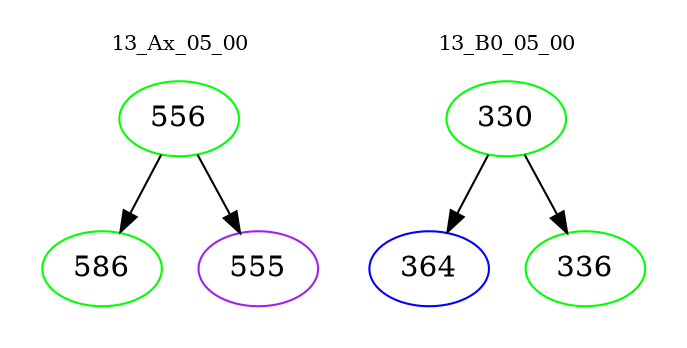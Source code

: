 digraph{
subgraph cluster_0 {
color = white
label = "13_Ax_05_00";
fontsize=10;
T0_556 [label="556", color="green"]
T0_556 -> T0_586 [color="black"]
T0_586 [label="586", color="green"]
T0_556 -> T0_555 [color="black"]
T0_555 [label="555", color="purple"]
}
subgraph cluster_1 {
color = white
label = "13_B0_05_00";
fontsize=10;
T1_330 [label="330", color="green"]
T1_330 -> T1_364 [color="black"]
T1_364 [label="364", color="blue"]
T1_330 -> T1_336 [color="black"]
T1_336 [label="336", color="green"]
}
}
